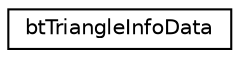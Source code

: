 digraph "Graphical Class Hierarchy"
{
  edge [fontname="Helvetica",fontsize="10",labelfontname="Helvetica",labelfontsize="10"];
  node [fontname="Helvetica",fontsize="10",shape=record];
  rankdir="LR";
  Node1 [label="btTriangleInfoData",height=0.2,width=0.4,color="black", fillcolor="white", style="filled",URL="$structbt_triangle_info_data.html",tooltip="those fields have to be float and not btScalar for the serialization to work properly ..."];
}
